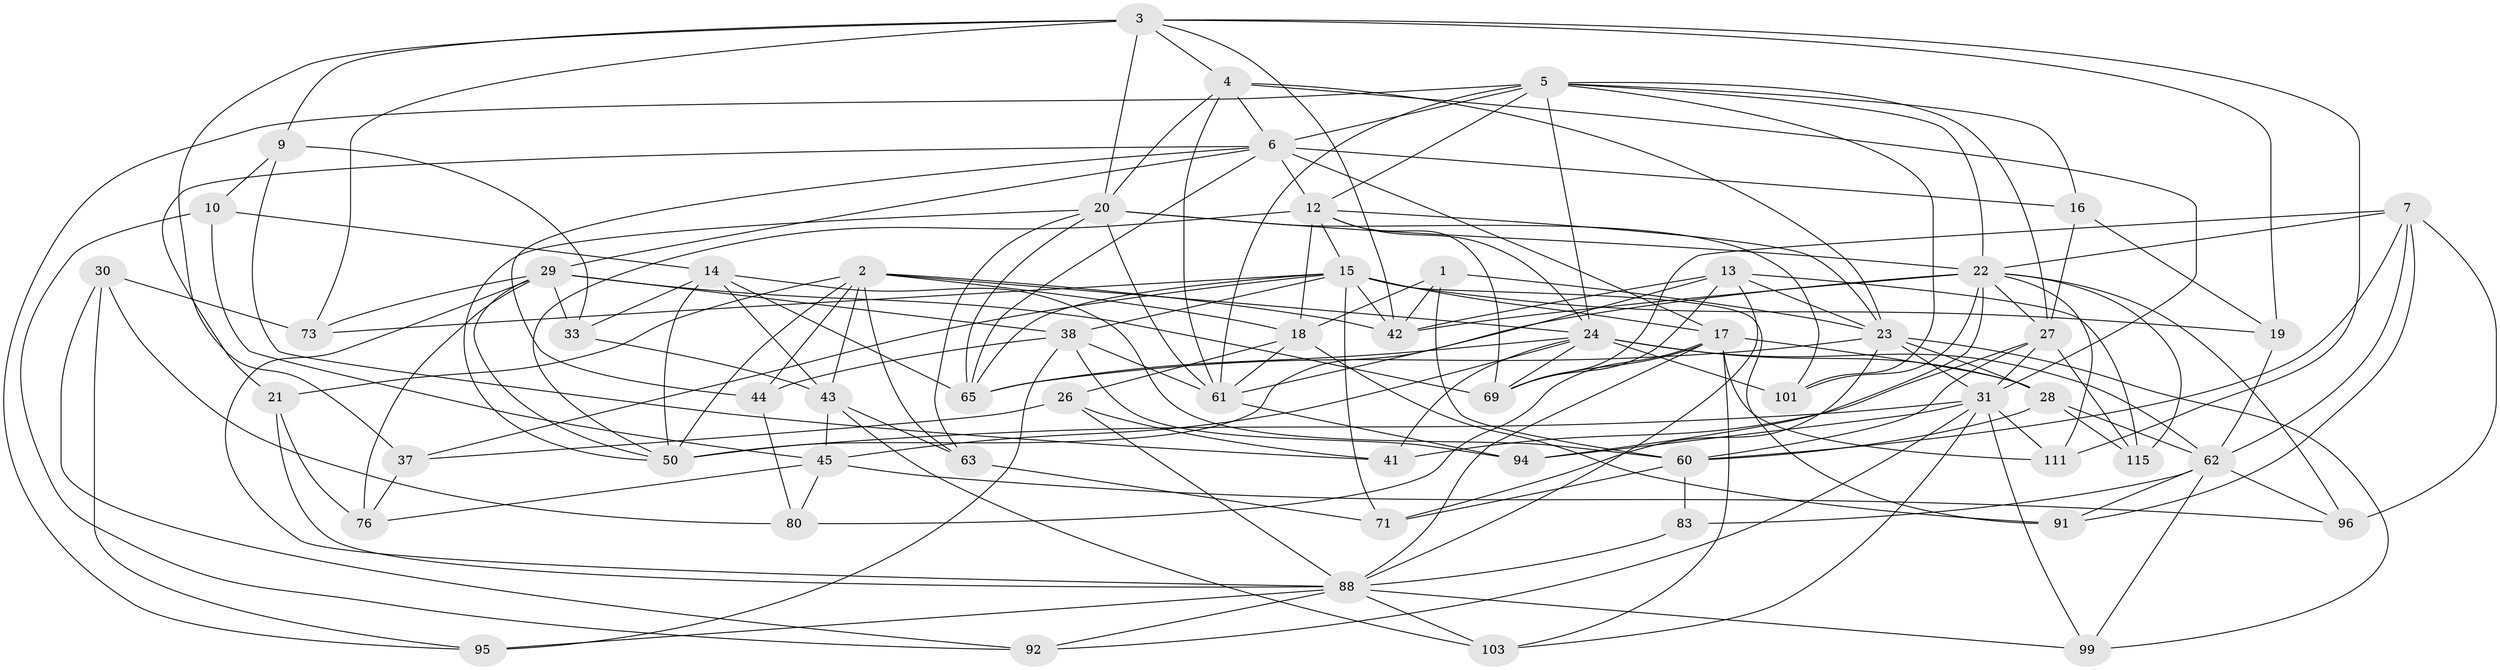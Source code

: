 // original degree distribution, {4: 1.0}
// Generated by graph-tools (version 1.1) at 2025/16/03/09/25 04:16:38]
// undirected, 59 vertices, 172 edges
graph export_dot {
graph [start="1"]
  node [color=gray90,style=filled];
  1;
  2 [super="+68+66"];
  3 [super="+8+75"];
  4 [super="+35"];
  5 [super="+70"];
  6 [super="+11+47"];
  7 [super="+46"];
  9;
  10;
  12 [super="+48"];
  13 [super="+109"];
  14 [super="+118"];
  15 [super="+116+57"];
  16;
  17 [super="+79+106"];
  18 [super="+53"];
  19;
  20 [super="+87+55"];
  21;
  22 [super="+67+52"];
  23 [super="+51+59"];
  24 [super="+78+25"];
  26;
  27 [super="+54+100"];
  28 [super="+40"];
  29 [super="+77+64"];
  30;
  31 [super="+58+32"];
  33;
  37;
  38 [super="+39"];
  41;
  42 [super="+104"];
  43 [super="+86"];
  44;
  45 [super="+49"];
  50 [super="+108+114"];
  60 [super="+81"];
  61 [super="+107+102"];
  62 [super="+85"];
  63;
  65 [super="+98"];
  69 [super="+110"];
  71;
  73;
  76;
  80;
  83;
  88 [super="+97+90"];
  91;
  92;
  94;
  95;
  96;
  99;
  101;
  103;
  111;
  115;
  1 -- 18;
  1 -- 23;
  1 -- 42;
  1 -- 60;
  2 -- 42;
  2 -- 18;
  2 -- 43;
  2 -- 44;
  2 -- 24;
  2 -- 21;
  2 -- 63;
  2 -- 50;
  3 -- 19;
  3 -- 4;
  3 -- 42;
  3 -- 111;
  3 -- 20;
  3 -- 73;
  3 -- 9;
  3 -- 37;
  4 -- 23;
  4 -- 6;
  4 -- 20;
  4 -- 61;
  4 -- 31;
  5 -- 27;
  5 -- 6 [weight=2];
  5 -- 16;
  5 -- 22;
  5 -- 24;
  5 -- 101;
  5 -- 12;
  5 -- 95;
  5 -- 61;
  6 -- 44;
  6 -- 16;
  6 -- 17;
  6 -- 12;
  6 -- 29;
  6 -- 21;
  6 -- 65;
  7 -- 91;
  7 -- 62;
  7 -- 96;
  7 -- 69;
  7 -- 60;
  7 -- 22;
  9 -- 10;
  9 -- 41;
  9 -- 33;
  10 -- 92;
  10 -- 45;
  10 -- 14;
  12 -- 18;
  12 -- 69;
  12 -- 15;
  12 -- 23;
  12 -- 24;
  12 -- 50;
  13 -- 50;
  13 -- 23;
  13 -- 42;
  13 -- 115;
  13 -- 69;
  13 -- 88;
  14 -- 60;
  14 -- 65;
  14 -- 33;
  14 -- 43;
  14 -- 50;
  15 -- 19;
  15 -- 71;
  15 -- 38;
  15 -- 17;
  15 -- 37;
  15 -- 73;
  15 -- 42;
  15 -- 91;
  15 -- 65;
  16 -- 19;
  16 -- 27;
  17 -- 80;
  17 -- 69;
  17 -- 111;
  17 -- 103;
  17 -- 88;
  17 -- 28;
  18 -- 61;
  18 -- 91;
  18 -- 26;
  19 -- 62;
  20 -- 101;
  20 -- 65;
  20 -- 63;
  20 -- 22;
  20 -- 61;
  20 -- 50;
  21 -- 76;
  21 -- 88;
  22 -- 42;
  22 -- 96;
  22 -- 111;
  22 -- 115;
  22 -- 101;
  22 -- 27;
  22 -- 94;
  22 -- 61 [weight=2];
  23 -- 65;
  23 -- 99;
  23 -- 71;
  23 -- 31 [weight=2];
  23 -- 28;
  24 -- 101;
  24 -- 45;
  24 -- 69;
  24 -- 62;
  24 -- 65;
  24 -- 41;
  24 -- 28;
  26 -- 37;
  26 -- 41;
  26 -- 88;
  27 -- 31 [weight=2];
  27 -- 60;
  27 -- 41;
  27 -- 115;
  28 -- 60;
  28 -- 62;
  28 -- 115;
  29 -- 76;
  29 -- 38;
  29 -- 33;
  29 -- 73;
  29 -- 69;
  29 -- 88;
  29 -- 50;
  30 -- 95;
  30 -- 73;
  30 -- 92;
  30 -- 80;
  31 -- 94;
  31 -- 99;
  31 -- 50 [weight=2];
  31 -- 111;
  31 -- 103;
  31 -- 92;
  33 -- 43;
  37 -- 76;
  38 -- 95;
  38 -- 61;
  38 -- 94;
  38 -- 44;
  43 -- 103;
  43 -- 63;
  43 -- 45;
  44 -- 80;
  45 -- 80;
  45 -- 96;
  45 -- 76;
  60 -- 83 [weight=2];
  60 -- 71;
  61 -- 94;
  62 -- 91;
  62 -- 96;
  62 -- 83;
  62 -- 99;
  63 -- 71;
  83 -- 88;
  88 -- 92;
  88 -- 99;
  88 -- 103;
  88 -- 95;
}
